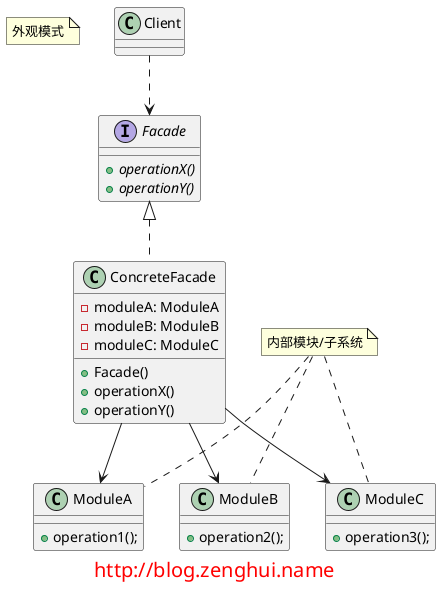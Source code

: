 @startuml

note "外观模式" as name

interface Facade{
    + {abstract} operationX()
    + {abstract} operationY()
}

class ConcreteFacade{
    - moduleA: ModuleA
    - moduleB: ModuleB
    - moduleC: ModuleC
    + Facade()
    + operationX()
    + operationY()
}

class ModuleA{
    + operation1();
}

class ModuleB{
    + operation2();
}

class ModuleC{
    + operation3();
}

Facade <|.. ConcreteFacade
ConcreteFacade --> ModuleA
ConcreteFacade --> ModuleB
ConcreteFacade --> ModuleC

Client ..> Facade

note "内部模块/子系统" as n1

n1 .. ModuleA
n1 .. ModuleB
n1 .. ModuleC

footer
<font size="20" color="red">http://blog.zenghui.name</font>
endfooter

@enduml